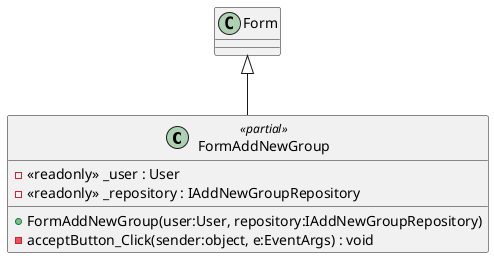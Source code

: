 @startuml
class FormAddNewGroup <<partial>> {
    - <<readonly>> _user : User
    - <<readonly>> _repository : IAddNewGroupRepository
    + FormAddNewGroup(user:User, repository:IAddNewGroupRepository)
    - acceptButton_Click(sender:object, e:EventArgs) : void
}
Form <|-- FormAddNewGroup
@enduml
